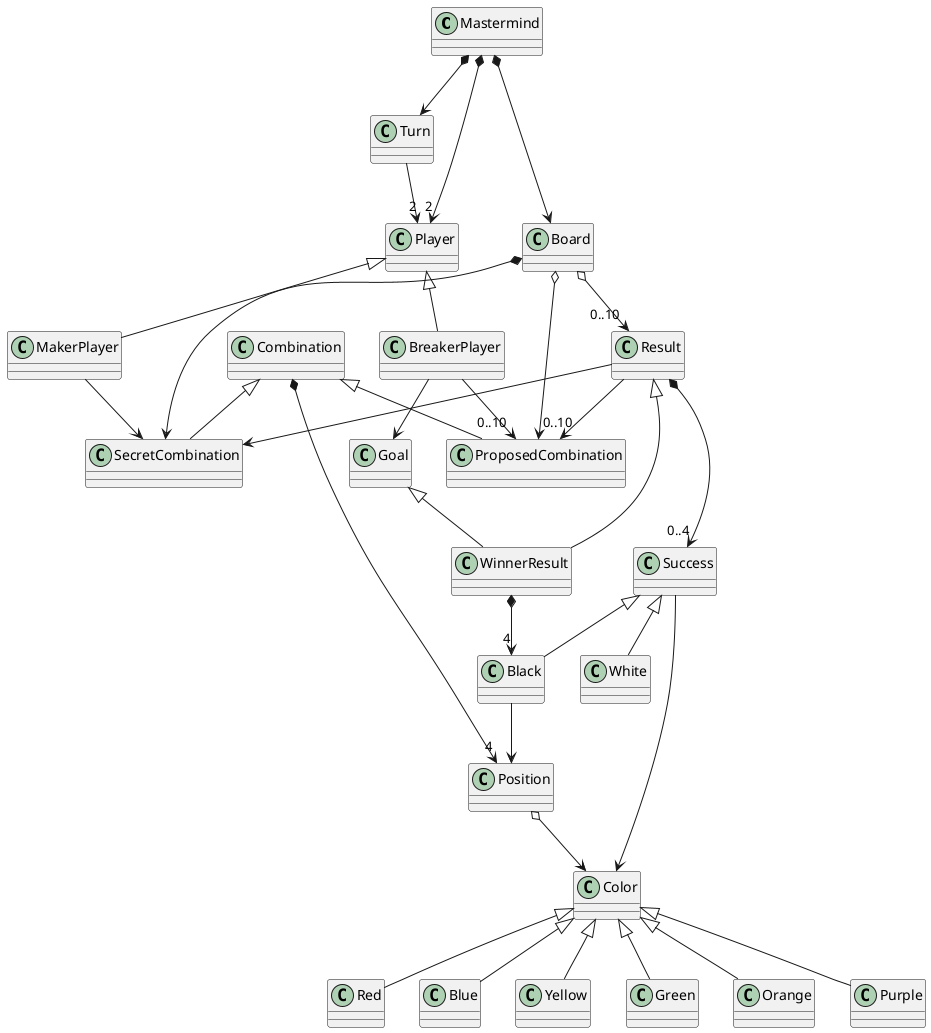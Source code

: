 @startuml Vocabulario
Mastermind *-down-> Board
Mastermind *-down-> Turn
Mastermind *-down-> "2" Player

Turn -down-> "2" Player
Player <|-down- MakerPlayer
Player <|-down- BreakerPlayer

BreakerPlayer -down-> Goal

Goal <|-down- WinnerResult

Result <|-down- WinnerResult

Result --> SecretCombination
Result --> ProposedCombination

WinnerResult *-down-> "4" Black

MakerPlayer -down-> SecretCombination
BreakerPlayer -down-> "0..10" ProposedCombination

Board *-down-> SecretCombination
Board o-down-> "0..10" ProposedCombination
Board o-down-> "0..10" Result

Result *-down-> "0..4" Success
Success <|-down- Black
Success <|-down- White

Black --> Position
Success --> Color

Combination *-down-> "4" Position
Position o-down-> Color
Combination <|-down- SecretCombination
Combination <|-down- ProposedCombination

Color <|-down- Red
Color <|-down- Blue
Color <|-down- Yellow
Color <|-down- Green
Color <|-down- Orange
Color <|-down- Purple
@enduml

@startuml Instrucciones

[*] --> A : makerPlayer make a secretCombination
A --> B : breakerPlayer propose a proposedCombination
B --> A : makerPlayer show results
A --> [*] : [isWinner || 10 propositons]

@enduml


